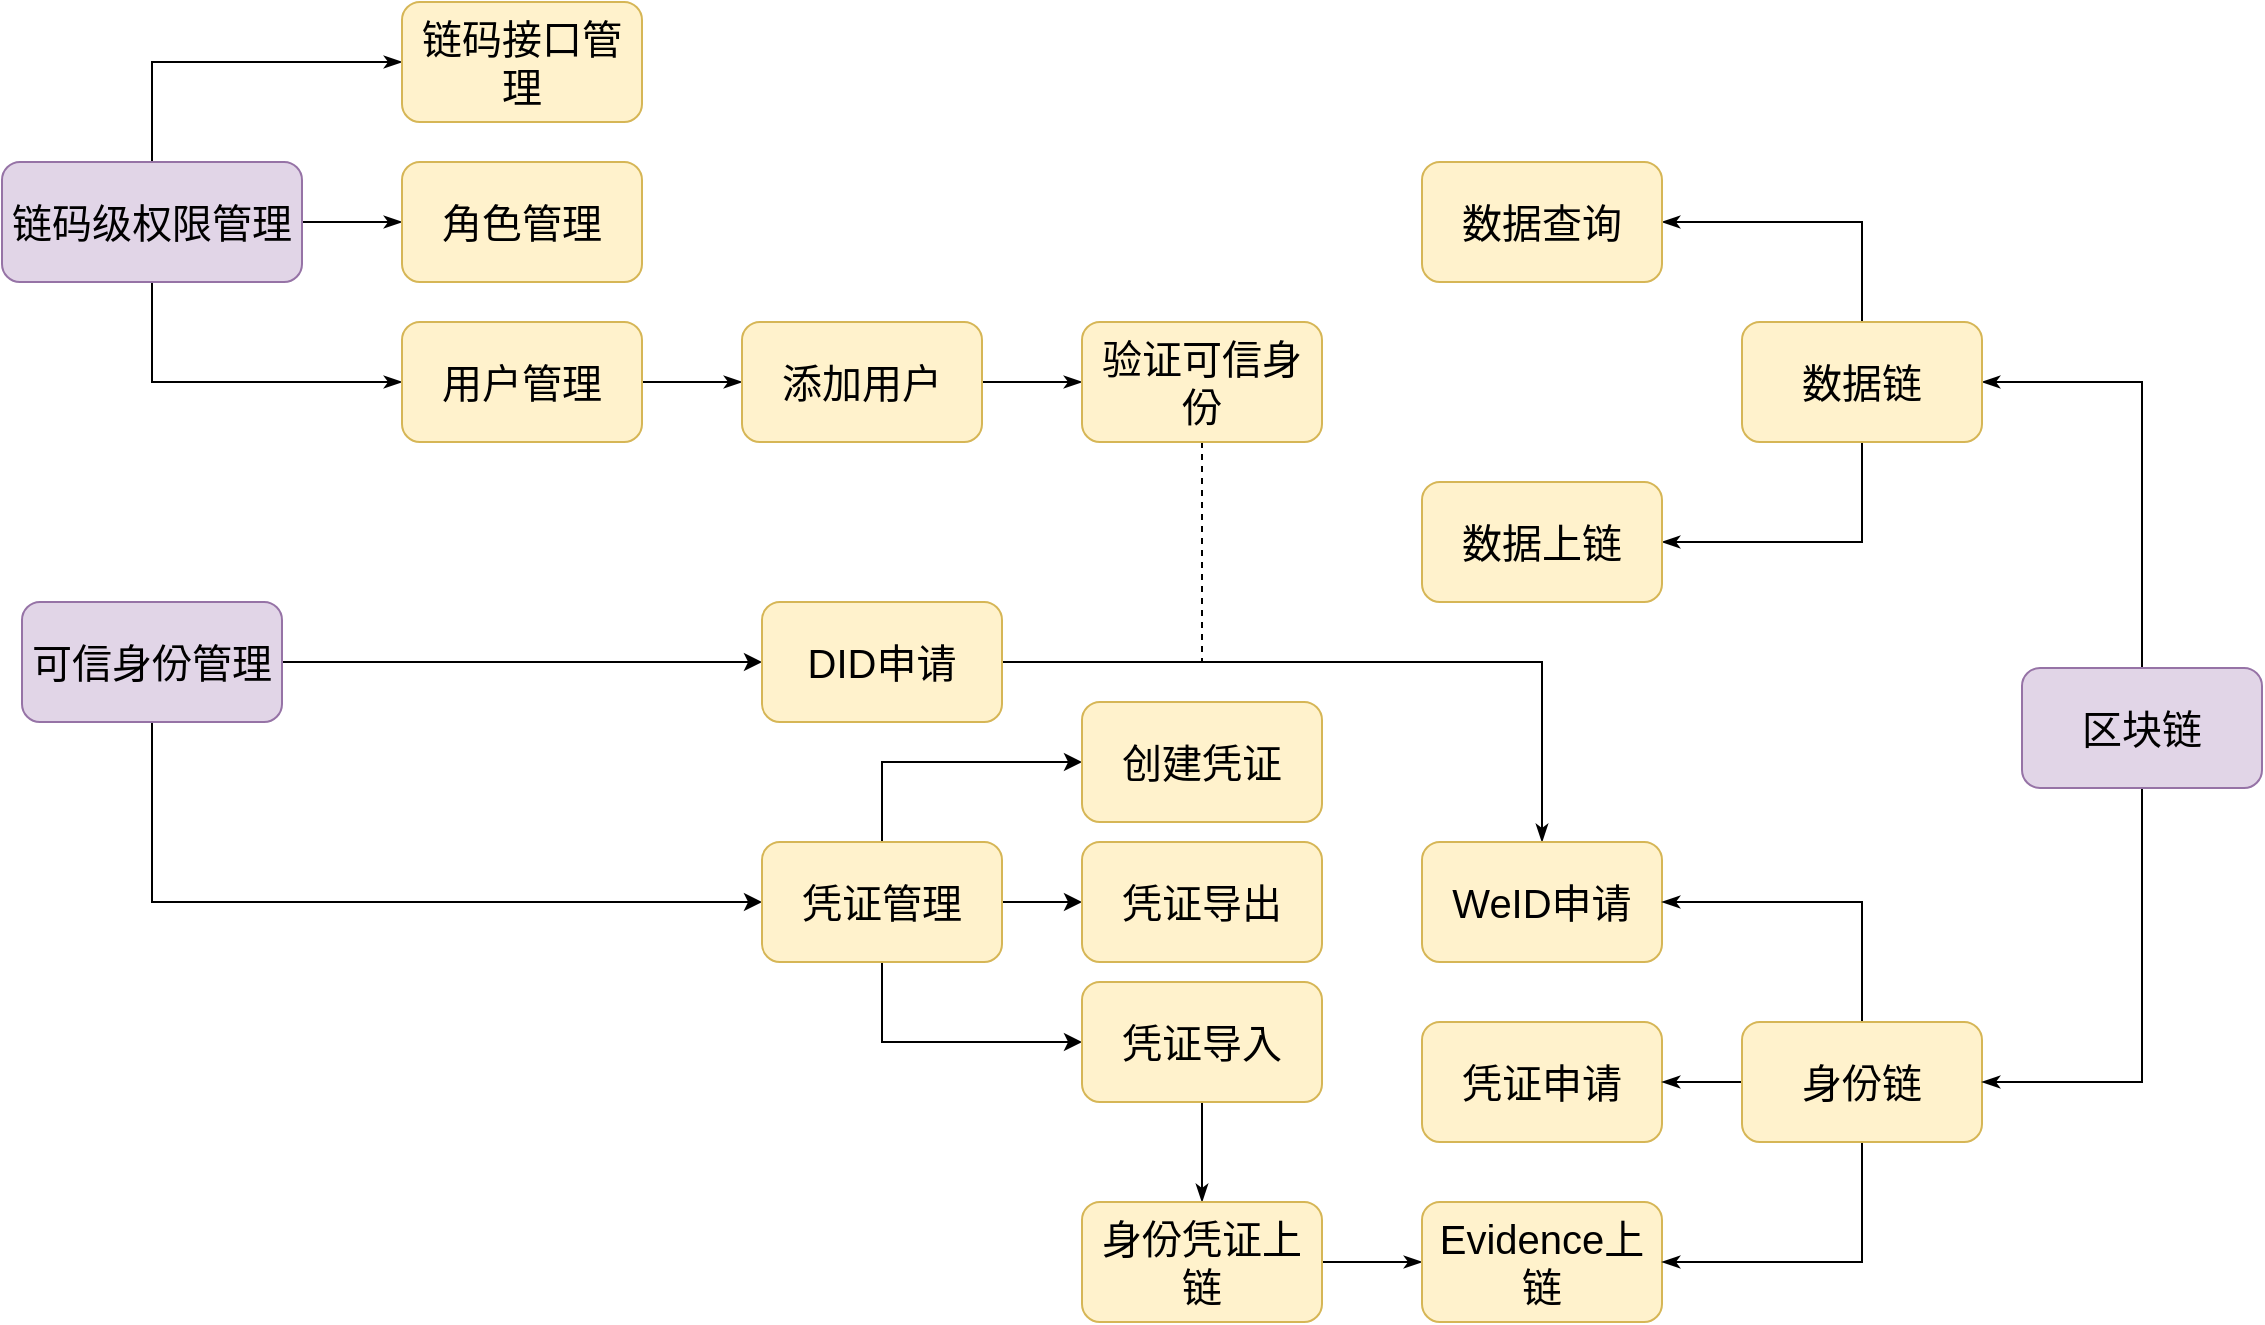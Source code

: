 <mxfile version="17.4.6" type="github">
  <diagram id="C2HOs0oel1egpfWLRo1f" name="Page-1">
    <mxGraphModel dx="1511" dy="2135" grid="1" gridSize="10" guides="1" tooltips="1" connect="1" arrows="1" fold="1" page="1" pageScale="1" pageWidth="827" pageHeight="1169" math="0" shadow="0">
      <root>
        <mxCell id="0" />
        <mxCell id="1" parent="0" />
        <mxCell id="s45ArTEd5eMBH8DryxPv-13" style="edgeStyle=orthogonalEdgeStyle;rounded=0;orthogonalLoop=1;jettySize=auto;html=1;exitX=0.5;exitY=1;exitDx=0;exitDy=0;entryX=0;entryY=0.5;entryDx=0;entryDy=0;fontSize=20;" parent="1" source="s45ArTEd5eMBH8DryxPv-1" target="s45ArTEd5eMBH8DryxPv-5" edge="1">
          <mxGeometry relative="1" as="geometry" />
        </mxCell>
        <mxCell id="s45ArTEd5eMBH8DryxPv-14" style="edgeStyle=orthogonalEdgeStyle;rounded=0;orthogonalLoop=1;jettySize=auto;html=1;exitX=1;exitY=0.5;exitDx=0;exitDy=0;fontSize=20;" parent="1" source="s45ArTEd5eMBH8DryxPv-1" target="s45ArTEd5eMBH8DryxPv-4" edge="1">
          <mxGeometry relative="1" as="geometry" />
        </mxCell>
        <mxCell id="s45ArTEd5eMBH8DryxPv-1" value="可信身份管理" style="rounded=1;whiteSpace=wrap;html=1;fillColor=#e1d5e7;strokeColor=#9673a6;fontSize=20;" parent="1" vertex="1">
          <mxGeometry x="220" y="200" width="130" height="60" as="geometry" />
        </mxCell>
        <mxCell id="s45ArTEd5eMBH8DryxPv-34" style="edgeStyle=orthogonalEdgeStyle;rounded=0;orthogonalLoop=1;jettySize=auto;html=1;exitX=1;exitY=0.5;exitDx=0;exitDy=0;endArrow=classicThin;endFill=1;fontSize=20;" parent="1" source="s45ArTEd5eMBH8DryxPv-4" target="s45ArTEd5eMBH8DryxPv-27" edge="1">
          <mxGeometry relative="1" as="geometry" />
        </mxCell>
        <mxCell id="s45ArTEd5eMBH8DryxPv-4" value="DID申请" style="rounded=1;whiteSpace=wrap;html=1;fillColor=#fff2cc;strokeColor=#d6b656;fontSize=20;" parent="1" vertex="1">
          <mxGeometry x="590" y="200" width="120" height="60" as="geometry" />
        </mxCell>
        <mxCell id="s45ArTEd5eMBH8DryxPv-10" style="edgeStyle=orthogonalEdgeStyle;rounded=0;orthogonalLoop=1;jettySize=auto;html=1;exitX=0.5;exitY=0;exitDx=0;exitDy=0;entryX=0;entryY=0.5;entryDx=0;entryDy=0;fontSize=20;" parent="1" source="s45ArTEd5eMBH8DryxPv-5" target="s45ArTEd5eMBH8DryxPv-8" edge="1">
          <mxGeometry relative="1" as="geometry" />
        </mxCell>
        <mxCell id="s45ArTEd5eMBH8DryxPv-11" style="edgeStyle=orthogonalEdgeStyle;rounded=0;orthogonalLoop=1;jettySize=auto;html=1;exitX=1;exitY=0.5;exitDx=0;exitDy=0;entryX=0;entryY=0.5;entryDx=0;entryDy=0;fontSize=20;" parent="1" source="s45ArTEd5eMBH8DryxPv-5" target="s45ArTEd5eMBH8DryxPv-7" edge="1">
          <mxGeometry relative="1" as="geometry" />
        </mxCell>
        <mxCell id="s45ArTEd5eMBH8DryxPv-12" style="edgeStyle=orthogonalEdgeStyle;rounded=0;orthogonalLoop=1;jettySize=auto;html=1;exitX=0.5;exitY=1;exitDx=0;exitDy=0;entryX=0;entryY=0.5;entryDx=0;entryDy=0;fontSize=20;" parent="1" source="s45ArTEd5eMBH8DryxPv-5" target="s45ArTEd5eMBH8DryxPv-9" edge="1">
          <mxGeometry relative="1" as="geometry" />
        </mxCell>
        <mxCell id="s45ArTEd5eMBH8DryxPv-5" value="凭证管理" style="rounded=1;whiteSpace=wrap;html=1;fillColor=#fff2cc;strokeColor=#d6b656;fontSize=20;" parent="1" vertex="1">
          <mxGeometry x="590" y="320" width="120" height="60" as="geometry" />
        </mxCell>
        <mxCell id="s45ArTEd5eMBH8DryxPv-7" value="凭证导出" style="rounded=1;whiteSpace=wrap;html=1;fillColor=#fff2cc;strokeColor=#d6b656;fontSize=20;" parent="1" vertex="1">
          <mxGeometry x="750" y="320" width="120" height="60" as="geometry" />
        </mxCell>
        <mxCell id="s45ArTEd5eMBH8DryxPv-8" value="创建凭证" style="rounded=1;whiteSpace=wrap;html=1;fillColor=#fff2cc;strokeColor=#d6b656;fontSize=20;" parent="1" vertex="1">
          <mxGeometry x="750" y="250" width="120" height="60" as="geometry" />
        </mxCell>
        <mxCell id="s45ArTEd5eMBH8DryxPv-23" style="edgeStyle=orthogonalEdgeStyle;rounded=0;orthogonalLoop=1;jettySize=auto;html=1;exitX=0.5;exitY=1;exitDx=0;exitDy=0;entryX=0.5;entryY=0;entryDx=0;entryDy=0;endArrow=classicThin;endFill=1;fontSize=20;" parent="1" source="s45ArTEd5eMBH8DryxPv-9" target="s45ArTEd5eMBH8DryxPv-22" edge="1">
          <mxGeometry relative="1" as="geometry" />
        </mxCell>
        <mxCell id="s45ArTEd5eMBH8DryxPv-9" value="凭证导入" style="rounded=1;whiteSpace=wrap;html=1;fillColor=#fff2cc;strokeColor=#d6b656;fontSize=20;" parent="1" vertex="1">
          <mxGeometry x="750" y="390" width="120" height="60" as="geometry" />
        </mxCell>
        <mxCell id="s45ArTEd5eMBH8DryxPv-25" style="edgeStyle=orthogonalEdgeStyle;rounded=0;orthogonalLoop=1;jettySize=auto;html=1;exitX=1;exitY=0.5;exitDx=0;exitDy=0;entryX=0;entryY=0.5;entryDx=0;entryDy=0;endArrow=classicThin;endFill=1;fontSize=20;" parent="1" source="s45ArTEd5eMBH8DryxPv-22" target="s45ArTEd5eMBH8DryxPv-24" edge="1">
          <mxGeometry relative="1" as="geometry" />
        </mxCell>
        <mxCell id="s45ArTEd5eMBH8DryxPv-22" value="身份凭证上链" style="rounded=1;whiteSpace=wrap;html=1;fillColor=#fff2cc;strokeColor=#d6b656;fontSize=20;" parent="1" vertex="1">
          <mxGeometry x="750" y="500" width="120" height="60" as="geometry" />
        </mxCell>
        <mxCell id="s45ArTEd5eMBH8DryxPv-24" value="Evidence上链" style="rounded=1;whiteSpace=wrap;html=1;fillColor=#fff2cc;strokeColor=#d6b656;fontSize=20;" parent="1" vertex="1">
          <mxGeometry x="920" y="500" width="120" height="60" as="geometry" />
        </mxCell>
        <mxCell id="s45ArTEd5eMBH8DryxPv-26" value="凭证申请" style="rounded=1;whiteSpace=wrap;html=1;fillColor=#fff2cc;strokeColor=#d6b656;fontSize=20;" parent="1" vertex="1">
          <mxGeometry x="920" y="410" width="120" height="60" as="geometry" />
        </mxCell>
        <mxCell id="s45ArTEd5eMBH8DryxPv-27" value="WeID申请" style="rounded=1;whiteSpace=wrap;html=1;fillColor=#fff2cc;strokeColor=#d6b656;fontSize=20;" parent="1" vertex="1">
          <mxGeometry x="920" y="320" width="120" height="60" as="geometry" />
        </mxCell>
        <mxCell id="s45ArTEd5eMBH8DryxPv-30" style="edgeStyle=orthogonalEdgeStyle;rounded=0;orthogonalLoop=1;jettySize=auto;html=1;exitX=0.5;exitY=1;exitDx=0;exitDy=0;entryX=1;entryY=0.5;entryDx=0;entryDy=0;endArrow=classicThin;endFill=1;fontSize=20;" parent="1" source="s45ArTEd5eMBH8DryxPv-28" target="s45ArTEd5eMBH8DryxPv-24" edge="1">
          <mxGeometry relative="1" as="geometry" />
        </mxCell>
        <mxCell id="s45ArTEd5eMBH8DryxPv-31" style="edgeStyle=orthogonalEdgeStyle;rounded=0;orthogonalLoop=1;jettySize=auto;html=1;exitX=0;exitY=0.5;exitDx=0;exitDy=0;entryX=1;entryY=0.5;entryDx=0;entryDy=0;endArrow=classicThin;endFill=1;fontSize=20;" parent="1" source="s45ArTEd5eMBH8DryxPv-28" target="s45ArTEd5eMBH8DryxPv-26" edge="1">
          <mxGeometry relative="1" as="geometry" />
        </mxCell>
        <mxCell id="s45ArTEd5eMBH8DryxPv-32" style="edgeStyle=orthogonalEdgeStyle;rounded=0;orthogonalLoop=1;jettySize=auto;html=1;exitX=0.5;exitY=0;exitDx=0;exitDy=0;entryX=1;entryY=0.5;entryDx=0;entryDy=0;endArrow=classicThin;endFill=1;fontSize=20;" parent="1" source="s45ArTEd5eMBH8DryxPv-28" target="s45ArTEd5eMBH8DryxPv-27" edge="1">
          <mxGeometry relative="1" as="geometry" />
        </mxCell>
        <mxCell id="s45ArTEd5eMBH8DryxPv-28" value="身份链" style="rounded=1;whiteSpace=wrap;html=1;fillColor=#fff2cc;strokeColor=#d6b656;fontSize=20;" parent="1" vertex="1">
          <mxGeometry x="1080" y="410" width="120" height="60" as="geometry" />
        </mxCell>
        <mxCell id="s45ArTEd5eMBH8DryxPv-33" style="edgeStyle=orthogonalEdgeStyle;rounded=0;orthogonalLoop=1;jettySize=auto;html=1;exitX=0.5;exitY=1;exitDx=0;exitDy=0;entryX=1;entryY=0.5;entryDx=0;entryDy=0;endArrow=classicThin;endFill=1;fontSize=20;" parent="1" source="s45ArTEd5eMBH8DryxPv-29" target="s45ArTEd5eMBH8DryxPv-28" edge="1">
          <mxGeometry relative="1" as="geometry" />
        </mxCell>
        <mxCell id="s45ArTEd5eMBH8DryxPv-54" style="edgeStyle=orthogonalEdgeStyle;rounded=0;orthogonalLoop=1;jettySize=auto;html=1;exitX=0.5;exitY=0;exitDx=0;exitDy=0;entryX=1;entryY=0.5;entryDx=0;entryDy=0;endArrow=classicThin;endFill=1;fontSize=20;" parent="1" source="s45ArTEd5eMBH8DryxPv-29" target="s45ArTEd5eMBH8DryxPv-51" edge="1">
          <mxGeometry relative="1" as="geometry" />
        </mxCell>
        <mxCell id="s45ArTEd5eMBH8DryxPv-29" value="区块链" style="rounded=1;whiteSpace=wrap;html=1;fillColor=#e1d5e7;strokeColor=#9673a6;fontSize=20;" parent="1" vertex="1">
          <mxGeometry x="1220" y="233" width="120" height="60" as="geometry" />
        </mxCell>
        <mxCell id="s45ArTEd5eMBH8DryxPv-40" style="edgeStyle=orthogonalEdgeStyle;rounded=0;orthogonalLoop=1;jettySize=auto;html=1;exitX=1;exitY=0.5;exitDx=0;exitDy=0;endArrow=classicThin;endFill=1;fontSize=20;" parent="1" source="s45ArTEd5eMBH8DryxPv-35" target="s45ArTEd5eMBH8DryxPv-37" edge="1">
          <mxGeometry relative="1" as="geometry" />
        </mxCell>
        <mxCell id="s45ArTEd5eMBH8DryxPv-41" style="edgeStyle=orthogonalEdgeStyle;rounded=0;orthogonalLoop=1;jettySize=auto;html=1;exitX=0.5;exitY=0;exitDx=0;exitDy=0;entryX=0;entryY=0.5;entryDx=0;entryDy=0;endArrow=classicThin;endFill=1;fontSize=20;" parent="1" source="s45ArTEd5eMBH8DryxPv-35" target="s45ArTEd5eMBH8DryxPv-38" edge="1">
          <mxGeometry relative="1" as="geometry" />
        </mxCell>
        <mxCell id="s45ArTEd5eMBH8DryxPv-42" style="edgeStyle=orthogonalEdgeStyle;rounded=0;orthogonalLoop=1;jettySize=auto;html=1;exitX=0.5;exitY=1;exitDx=0;exitDy=0;entryX=0;entryY=0.5;entryDx=0;entryDy=0;endArrow=classicThin;endFill=1;fontSize=20;" parent="1" source="s45ArTEd5eMBH8DryxPv-35" target="s45ArTEd5eMBH8DryxPv-36" edge="1">
          <mxGeometry relative="1" as="geometry" />
        </mxCell>
        <mxCell id="s45ArTEd5eMBH8DryxPv-35" value="链码级权限管理" style="rounded=1;whiteSpace=wrap;html=1;fillColor=#e1d5e7;strokeColor=#9673a6;fontSize=20;" parent="1" vertex="1">
          <mxGeometry x="210" y="-20" width="150" height="60" as="geometry" />
        </mxCell>
        <mxCell id="s45ArTEd5eMBH8DryxPv-44" style="edgeStyle=orthogonalEdgeStyle;rounded=0;orthogonalLoop=1;jettySize=auto;html=1;exitX=1;exitY=0.5;exitDx=0;exitDy=0;entryX=0;entryY=0.5;entryDx=0;entryDy=0;endArrow=classicThin;endFill=1;fontSize=20;" parent="1" source="s45ArTEd5eMBH8DryxPv-36" target="s45ArTEd5eMBH8DryxPv-43" edge="1">
          <mxGeometry relative="1" as="geometry" />
        </mxCell>
        <mxCell id="s45ArTEd5eMBH8DryxPv-36" value="用户管理" style="rounded=1;whiteSpace=wrap;html=1;fillColor=#fff2cc;strokeColor=#d6b656;fontSize=20;" parent="1" vertex="1">
          <mxGeometry x="410" y="60" width="120" height="60" as="geometry" />
        </mxCell>
        <mxCell id="s45ArTEd5eMBH8DryxPv-37" value="角色管理" style="rounded=1;whiteSpace=wrap;html=1;fillColor=#fff2cc;strokeColor=#d6b656;fontSize=20;" parent="1" vertex="1">
          <mxGeometry x="410" y="-20" width="120" height="60" as="geometry" />
        </mxCell>
        <mxCell id="s45ArTEd5eMBH8DryxPv-38" value="链码接口管理" style="rounded=1;whiteSpace=wrap;html=1;fillColor=#fff2cc;strokeColor=#d6b656;fontSize=20;" parent="1" vertex="1">
          <mxGeometry x="410" y="-100" width="120" height="60" as="geometry" />
        </mxCell>
        <mxCell id="s45ArTEd5eMBH8DryxPv-46" style="edgeStyle=orthogonalEdgeStyle;rounded=0;orthogonalLoop=1;jettySize=auto;html=1;exitX=1;exitY=0.5;exitDx=0;exitDy=0;endArrow=classicThin;endFill=1;fontSize=20;" parent="1" source="s45ArTEd5eMBH8DryxPv-43" target="s45ArTEd5eMBH8DryxPv-45" edge="1">
          <mxGeometry relative="1" as="geometry" />
        </mxCell>
        <mxCell id="s45ArTEd5eMBH8DryxPv-43" value="添加用户" style="rounded=1;whiteSpace=wrap;html=1;fillColor=#fff2cc;strokeColor=#d6b656;fontSize=20;" parent="1" vertex="1">
          <mxGeometry x="580" y="60" width="120" height="60" as="geometry" />
        </mxCell>
        <mxCell id="s45ArTEd5eMBH8DryxPv-47" style="edgeStyle=orthogonalEdgeStyle;rounded=0;orthogonalLoop=1;jettySize=auto;html=1;exitX=0.5;exitY=1;exitDx=0;exitDy=0;endArrow=none;endFill=0;dashed=1;fontSize=20;" parent="1" source="s45ArTEd5eMBH8DryxPv-45" edge="1">
          <mxGeometry relative="1" as="geometry">
            <mxPoint x="810" y="230" as="targetPoint" />
          </mxGeometry>
        </mxCell>
        <mxCell id="s45ArTEd5eMBH8DryxPv-45" value="验证可信身份" style="rounded=1;whiteSpace=wrap;html=1;fillColor=#fff2cc;strokeColor=#d6b656;fontSize=20;" parent="1" vertex="1">
          <mxGeometry x="750" y="60" width="120" height="60" as="geometry" />
        </mxCell>
        <mxCell id="s45ArTEd5eMBH8DryxPv-55" style="edgeStyle=orthogonalEdgeStyle;rounded=0;orthogonalLoop=1;jettySize=auto;html=1;exitX=0.5;exitY=0;exitDx=0;exitDy=0;entryX=1;entryY=0.5;entryDx=0;entryDy=0;endArrow=classicThin;endFill=1;fontSize=20;" parent="1" source="s45ArTEd5eMBH8DryxPv-51" target="s45ArTEd5eMBH8DryxPv-53" edge="1">
          <mxGeometry relative="1" as="geometry" />
        </mxCell>
        <mxCell id="s45ArTEd5eMBH8DryxPv-56" style="edgeStyle=orthogonalEdgeStyle;rounded=0;orthogonalLoop=1;jettySize=auto;html=1;exitX=0.5;exitY=1;exitDx=0;exitDy=0;entryX=1;entryY=0.5;entryDx=0;entryDy=0;endArrow=classicThin;endFill=1;fontSize=20;" parent="1" source="s45ArTEd5eMBH8DryxPv-51" target="s45ArTEd5eMBH8DryxPv-52" edge="1">
          <mxGeometry relative="1" as="geometry" />
        </mxCell>
        <mxCell id="s45ArTEd5eMBH8DryxPv-51" value="数据链" style="rounded=1;whiteSpace=wrap;html=1;fillColor=#fff2cc;strokeColor=#d6b656;fontSize=20;" parent="1" vertex="1">
          <mxGeometry x="1080" y="60" width="120" height="60" as="geometry" />
        </mxCell>
        <mxCell id="s45ArTEd5eMBH8DryxPv-52" value="数据上链" style="rounded=1;whiteSpace=wrap;html=1;fillColor=#fff2cc;strokeColor=#d6b656;fontSize=20;" parent="1" vertex="1">
          <mxGeometry x="920" y="140" width="120" height="60" as="geometry" />
        </mxCell>
        <mxCell id="s45ArTEd5eMBH8DryxPv-53" value="数据查询" style="rounded=1;whiteSpace=wrap;html=1;fillColor=#fff2cc;strokeColor=#d6b656;fontSize=20;" parent="1" vertex="1">
          <mxGeometry x="920" y="-20" width="120" height="60" as="geometry" />
        </mxCell>
      </root>
    </mxGraphModel>
  </diagram>
</mxfile>
